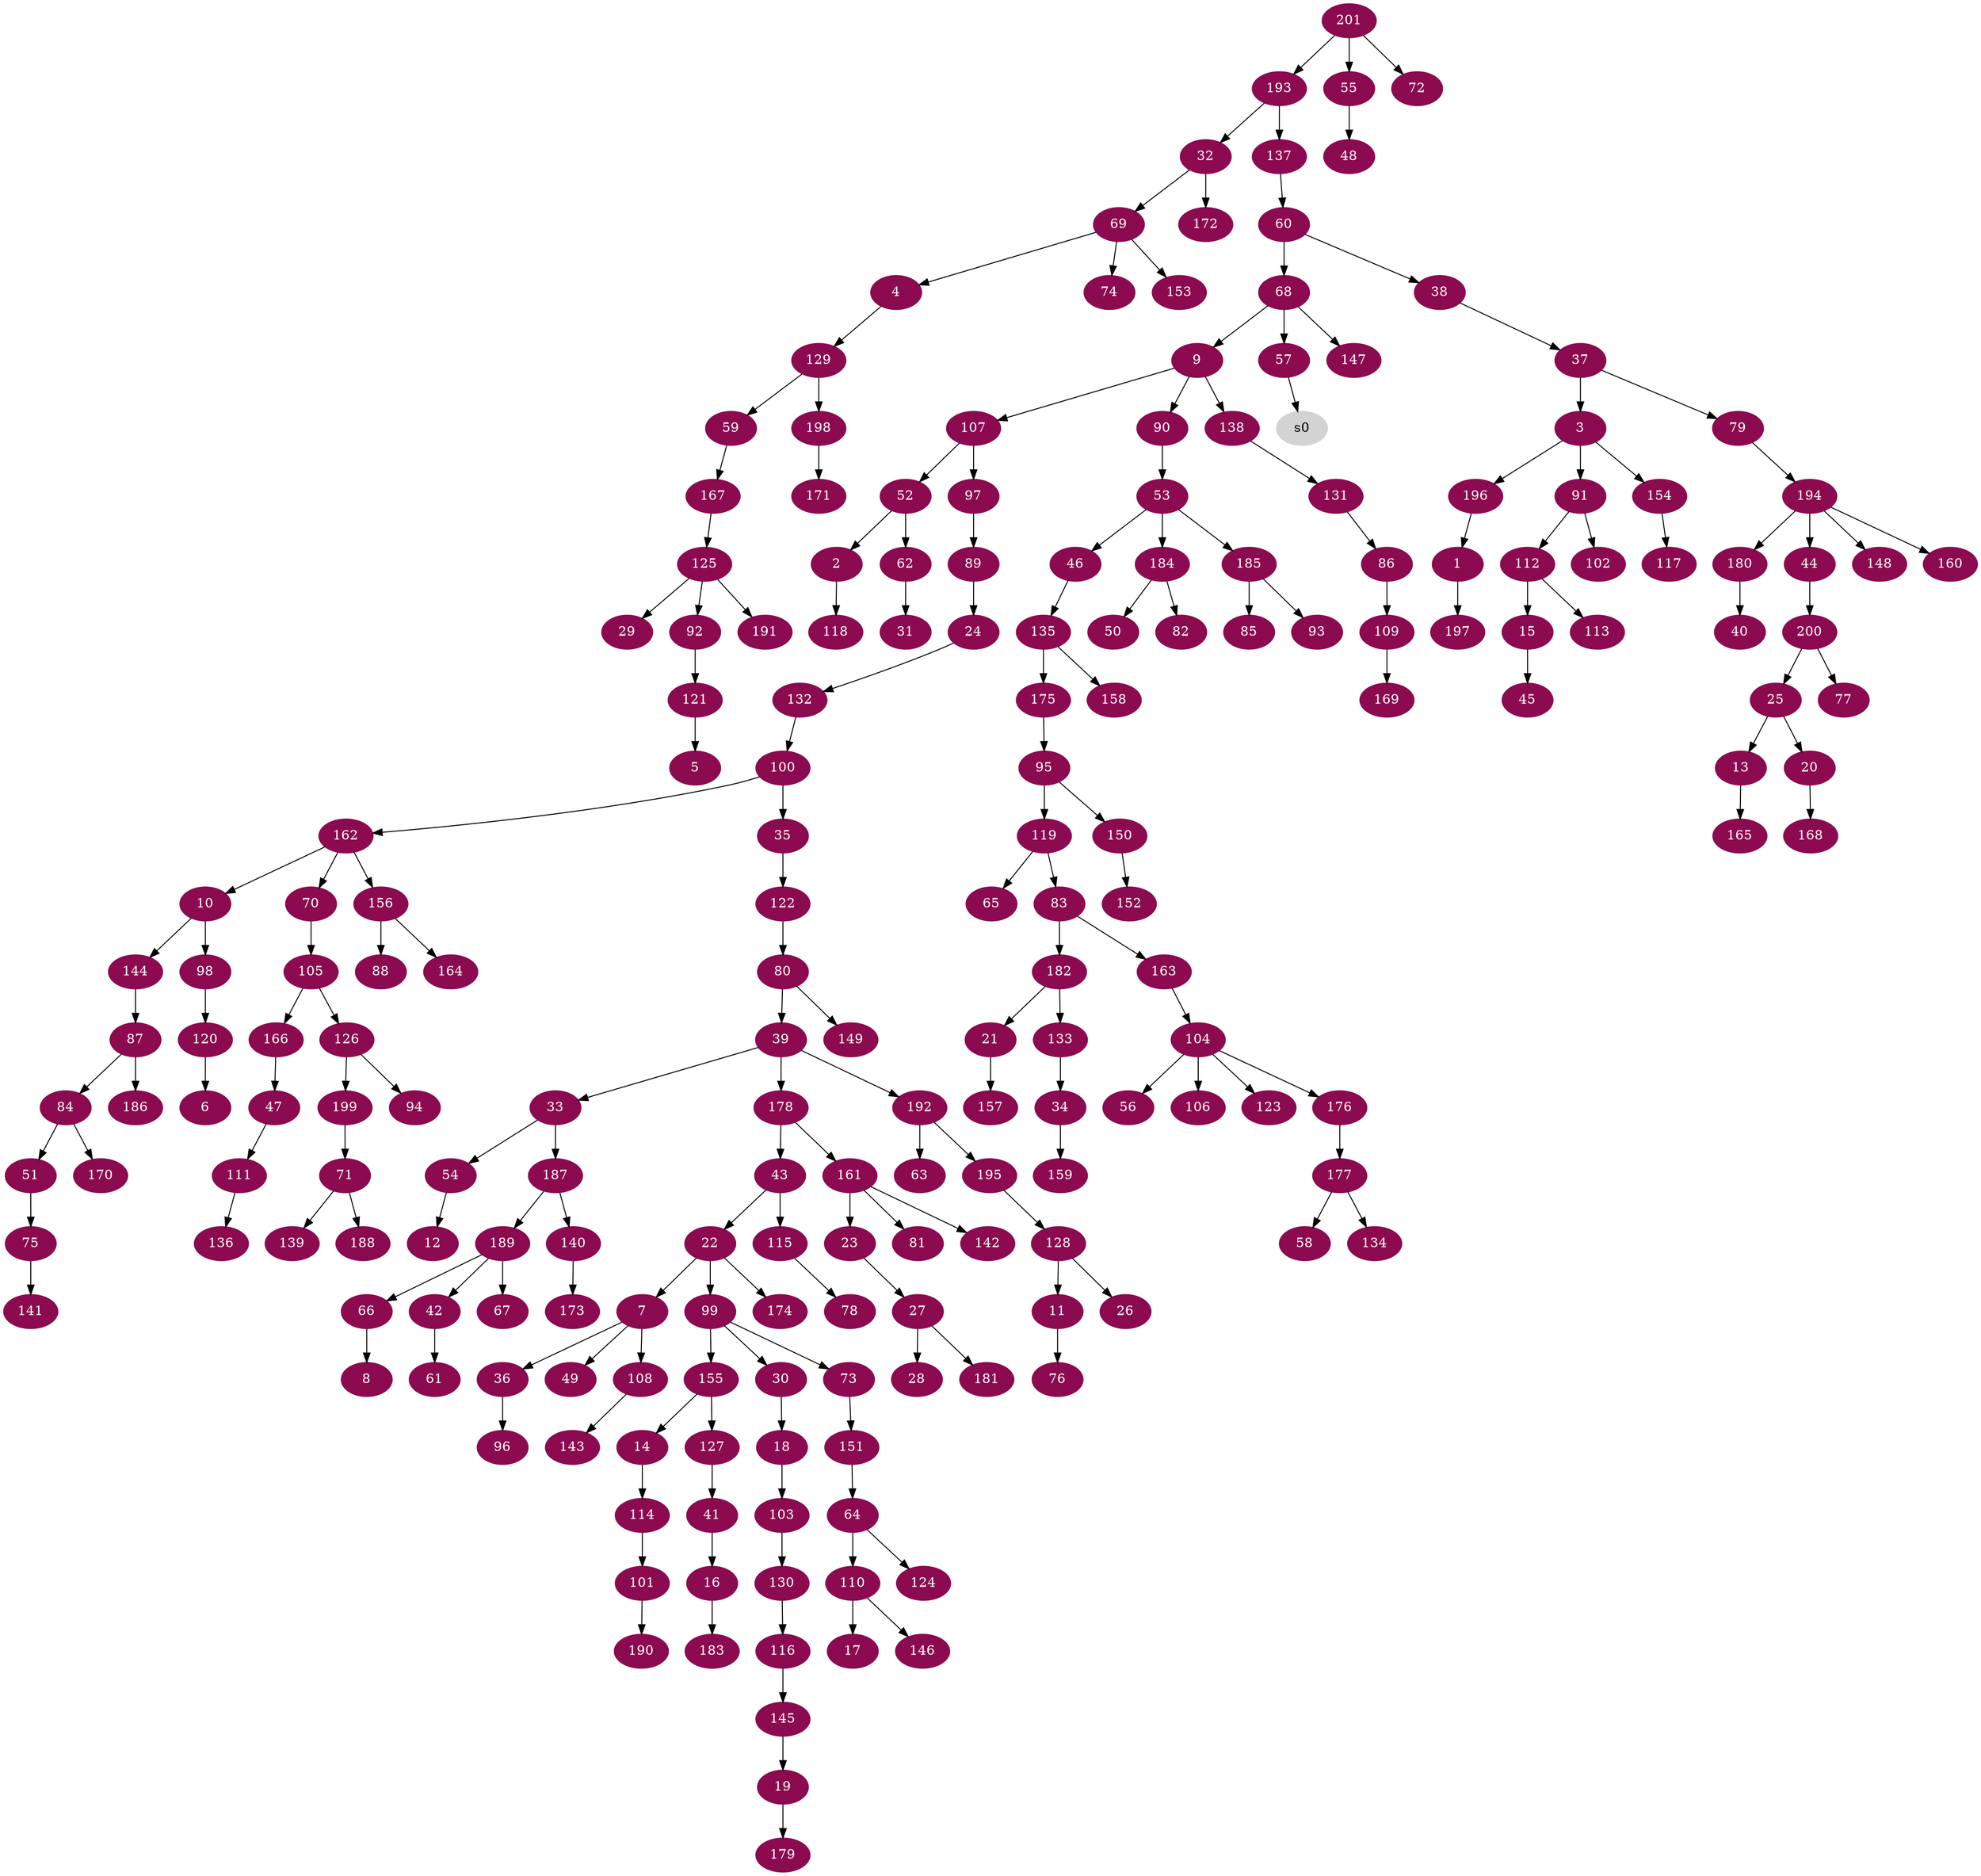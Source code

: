 digraph G {
node [color=deeppink4, style=filled, fontcolor=white];
196 -> 1;
52 -> 2;
37 -> 3;
69 -> 4;
121 -> 5;
120 -> 6;
22 -> 7;
66 -> 8;
68 -> 9;
162 -> 10;
128 -> 11;
54 -> 12;
25 -> 13;
155 -> 14;
112 -> 15;
41 -> 16;
110 -> 17;
30 -> 18;
145 -> 19;
25 -> 20;
182 -> 21;
43 -> 22;
161 -> 23;
89 -> 24;
200 -> 25;
128 -> 26;
23 -> 27;
27 -> 28;
125 -> 29;
99 -> 30;
62 -> 31;
193 -> 32;
39 -> 33;
133 -> 34;
100 -> 35;
7 -> 36;
38 -> 37;
60 -> 38;
80 -> 39;
180 -> 40;
127 -> 41;
189 -> 42;
178 -> 43;
194 -> 44;
15 -> 45;
53 -> 46;
166 -> 47;
55 -> 48;
7 -> 49;
184 -> 50;
84 -> 51;
107 -> 52;
90 -> 53;
33 -> 54;
201 -> 55;
104 -> 56;
68 -> 57;
177 -> 58;
129 -> 59;
137 -> 60;
42 -> 61;
52 -> 62;
192 -> 63;
151 -> 64;
119 -> 65;
189 -> 66;
189 -> 67;
60 -> 68;
32 -> 69;
162 -> 70;
199 -> 71;
201 -> 72;
99 -> 73;
69 -> 74;
51 -> 75;
11 -> 76;
200 -> 77;
115 -> 78;
37 -> 79;
122 -> 80;
161 -> 81;
184 -> 82;
119 -> 83;
87 -> 84;
185 -> 85;
131 -> 86;
144 -> 87;
156 -> 88;
97 -> 89;
9 -> 90;
3 -> 91;
125 -> 92;
185 -> 93;
126 -> 94;
175 -> 95;
36 -> 96;
107 -> 97;
10 -> 98;
22 -> 99;
132 -> 100;
114 -> 101;
91 -> 102;
18 -> 103;
163 -> 104;
70 -> 105;
104 -> 106;
9 -> 107;
7 -> 108;
86 -> 109;
64 -> 110;
47 -> 111;
91 -> 112;
112 -> 113;
14 -> 114;
43 -> 115;
130 -> 116;
154 -> 117;
2 -> 118;
95 -> 119;
98 -> 120;
92 -> 121;
35 -> 122;
104 -> 123;
64 -> 124;
167 -> 125;
105 -> 126;
155 -> 127;
195 -> 128;
4 -> 129;
103 -> 130;
138 -> 131;
24 -> 132;
182 -> 133;
177 -> 134;
46 -> 135;
111 -> 136;
193 -> 137;
9 -> 138;
71 -> 139;
187 -> 140;
75 -> 141;
161 -> 142;
108 -> 143;
10 -> 144;
116 -> 145;
110 -> 146;
68 -> 147;
194 -> 148;
80 -> 149;
95 -> 150;
73 -> 151;
150 -> 152;
69 -> 153;
3 -> 154;
99 -> 155;
162 -> 156;
21 -> 157;
135 -> 158;
34 -> 159;
194 -> 160;
178 -> 161;
100 -> 162;
83 -> 163;
156 -> 164;
13 -> 165;
105 -> 166;
59 -> 167;
20 -> 168;
109 -> 169;
84 -> 170;
198 -> 171;
32 -> 172;
140 -> 173;
22 -> 174;
135 -> 175;
104 -> 176;
176 -> 177;
39 -> 178;
19 -> 179;
194 -> 180;
27 -> 181;
83 -> 182;
16 -> 183;
53 -> 184;
53 -> 185;
87 -> 186;
33 -> 187;
71 -> 188;
187 -> 189;
101 -> 190;
125 -> 191;
39 -> 192;
201 -> 193;
79 -> 194;
192 -> 195;
3 -> 196;
1 -> 197;
129 -> 198;
126 -> 199;
44 -> 200;
node [color=lightgrey, style=filled, fontcolor=black];
57 -> s0;
}
